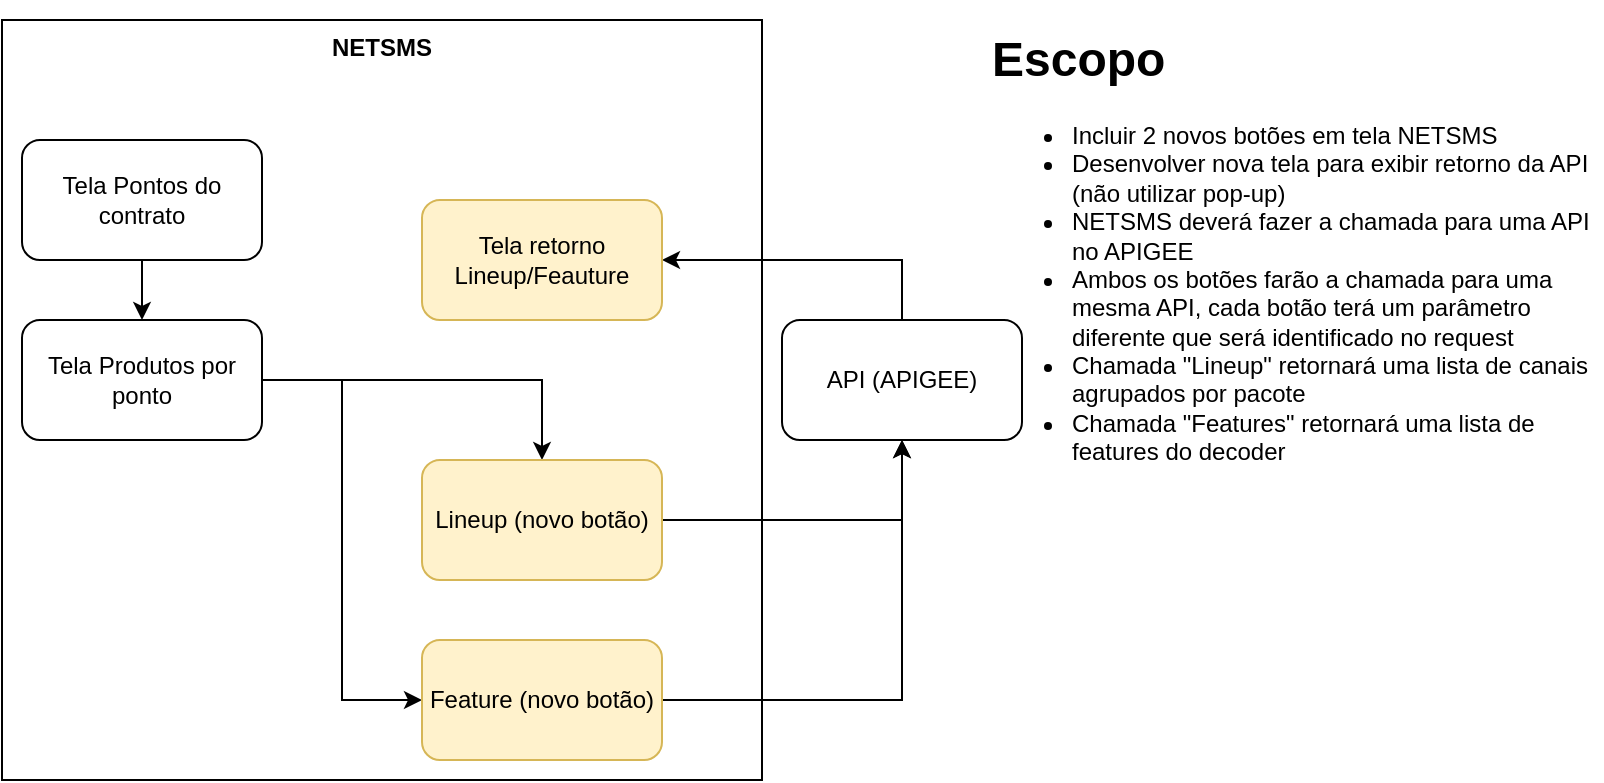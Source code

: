 <mxfile version="21.8.0" type="github">
  <diagram name="Macro" id="-5gBe7mBYyI3mbEeI3KI">
    <mxGraphModel dx="1050" dy="542" grid="1" gridSize="10" guides="1" tooltips="1" connect="1" arrows="1" fold="1" page="1" pageScale="1" pageWidth="827" pageHeight="1169" math="0" shadow="0">
      <root>
        <mxCell id="0" />
        <mxCell id="1" parent="0" />
        <mxCell id="RFvKmot2yjP2-cgtx0kC-15" value="&lt;b&gt;NETSMS&lt;/b&gt;" style="whiteSpace=wrap;html=1;aspect=fixed;verticalAlign=top;" vertex="1" parent="1">
          <mxGeometry x="10" y="10" width="380" height="380" as="geometry" />
        </mxCell>
        <mxCell id="RFvKmot2yjP2-cgtx0kC-5" value="" style="edgeStyle=orthogonalEdgeStyle;rounded=0;orthogonalLoop=1;jettySize=auto;html=1;" edge="1" parent="1" source="RFvKmot2yjP2-cgtx0kC-1" target="RFvKmot2yjP2-cgtx0kC-4">
          <mxGeometry relative="1" as="geometry" />
        </mxCell>
        <mxCell id="RFvKmot2yjP2-cgtx0kC-1" value="Tela Pontos do contrato" style="rounded=1;whiteSpace=wrap;html=1;" vertex="1" parent="1">
          <mxGeometry x="20" y="70" width="120" height="60" as="geometry" />
        </mxCell>
        <mxCell id="RFvKmot2yjP2-cgtx0kC-26" style="edgeStyle=orthogonalEdgeStyle;rounded=0;orthogonalLoop=1;jettySize=auto;html=1;entryX=1;entryY=0.5;entryDx=0;entryDy=0;exitX=0.5;exitY=0;exitDx=0;exitDy=0;" edge="1" parent="1" source="RFvKmot2yjP2-cgtx0kC-2" target="RFvKmot2yjP2-cgtx0kC-18">
          <mxGeometry relative="1" as="geometry">
            <Array as="points">
              <mxPoint x="460" y="130" />
            </Array>
          </mxGeometry>
        </mxCell>
        <mxCell id="RFvKmot2yjP2-cgtx0kC-2" value="API (APIGEE)" style="rounded=1;whiteSpace=wrap;html=1;" vertex="1" parent="1">
          <mxGeometry x="400" y="160" width="120" height="60" as="geometry" />
        </mxCell>
        <mxCell id="RFvKmot2yjP2-cgtx0kC-8" value="" style="edgeStyle=orthogonalEdgeStyle;rounded=0;orthogonalLoop=1;jettySize=auto;html=1;" edge="1" parent="1" source="RFvKmot2yjP2-cgtx0kC-4" target="RFvKmot2yjP2-cgtx0kC-7">
          <mxGeometry relative="1" as="geometry" />
        </mxCell>
        <mxCell id="RFvKmot2yjP2-cgtx0kC-10" style="edgeStyle=orthogonalEdgeStyle;rounded=0;orthogonalLoop=1;jettySize=auto;html=1;entryX=0;entryY=0.5;entryDx=0;entryDy=0;" edge="1" parent="1" source="RFvKmot2yjP2-cgtx0kC-4" target="RFvKmot2yjP2-cgtx0kC-9">
          <mxGeometry relative="1" as="geometry" />
        </mxCell>
        <mxCell id="RFvKmot2yjP2-cgtx0kC-4" value="Tela Produtos por ponto" style="rounded=1;whiteSpace=wrap;html=1;" vertex="1" parent="1">
          <mxGeometry x="20" y="160" width="120" height="60" as="geometry" />
        </mxCell>
        <mxCell id="RFvKmot2yjP2-cgtx0kC-24" style="edgeStyle=orthogonalEdgeStyle;rounded=0;orthogonalLoop=1;jettySize=auto;html=1;entryX=0.5;entryY=1;entryDx=0;entryDy=0;" edge="1" parent="1" source="RFvKmot2yjP2-cgtx0kC-7" target="RFvKmot2yjP2-cgtx0kC-2">
          <mxGeometry relative="1" as="geometry" />
        </mxCell>
        <mxCell id="RFvKmot2yjP2-cgtx0kC-7" value="Lineup (novo botão)" style="rounded=1;whiteSpace=wrap;html=1;fillColor=#fff2cc;strokeColor=#d6b656;" vertex="1" parent="1">
          <mxGeometry x="220" y="230" width="120" height="60" as="geometry" />
        </mxCell>
        <mxCell id="RFvKmot2yjP2-cgtx0kC-25" style="edgeStyle=orthogonalEdgeStyle;rounded=0;orthogonalLoop=1;jettySize=auto;html=1;entryX=0.5;entryY=1;entryDx=0;entryDy=0;" edge="1" parent="1" source="RFvKmot2yjP2-cgtx0kC-9" target="RFvKmot2yjP2-cgtx0kC-2">
          <mxGeometry relative="1" as="geometry" />
        </mxCell>
        <mxCell id="RFvKmot2yjP2-cgtx0kC-9" value="Feature (novo botão)" style="rounded=1;whiteSpace=wrap;html=1;fillColor=#fff2cc;strokeColor=#d6b656;" vertex="1" parent="1">
          <mxGeometry x="220" y="320" width="120" height="60" as="geometry" />
        </mxCell>
        <mxCell id="RFvKmot2yjP2-cgtx0kC-18" value="Tela retorno Lineup/Feauture" style="rounded=1;whiteSpace=wrap;html=1;fillColor=#fff2cc;strokeColor=#d6b656;" vertex="1" parent="1">
          <mxGeometry x="220" y="100" width="120" height="60" as="geometry" />
        </mxCell>
        <mxCell id="RFvKmot2yjP2-cgtx0kC-27" value="&lt;h1&gt;Escopo&lt;/h1&gt;&lt;p&gt;&lt;/p&gt;&lt;ul&gt;&lt;li&gt;Incluir 2 novos botões em tela NETSMS&lt;/li&gt;&lt;li&gt;Desenvolver nova tela para exibir retorno da API (não utilizar pop-up)&lt;/li&gt;&lt;li&gt;NETSMS deverá fazer a chamada para uma API no APIGEE&lt;/li&gt;&lt;li&gt;Ambos os botões farão a chamada para uma mesma API, cada botão terá um parâmetro diferente que será identificado no request&lt;/li&gt;&lt;li&gt;Chamada &quot;Lineup&quot; retornará uma lista de canais agrupados por pacote&lt;/li&gt;&lt;li&gt;Chamada &quot;Features&quot; retornará uma lista de features do decoder&lt;/li&gt;&lt;/ul&gt;&lt;p&gt;&lt;/p&gt;" style="text;html=1;strokeColor=none;fillColor=none;spacing=5;spacingTop=-20;whiteSpace=wrap;overflow=hidden;rounded=0;" vertex="1" parent="1">
          <mxGeometry x="500" y="10" width="310" height="310" as="geometry" />
        </mxCell>
      </root>
    </mxGraphModel>
  </diagram>
</mxfile>
